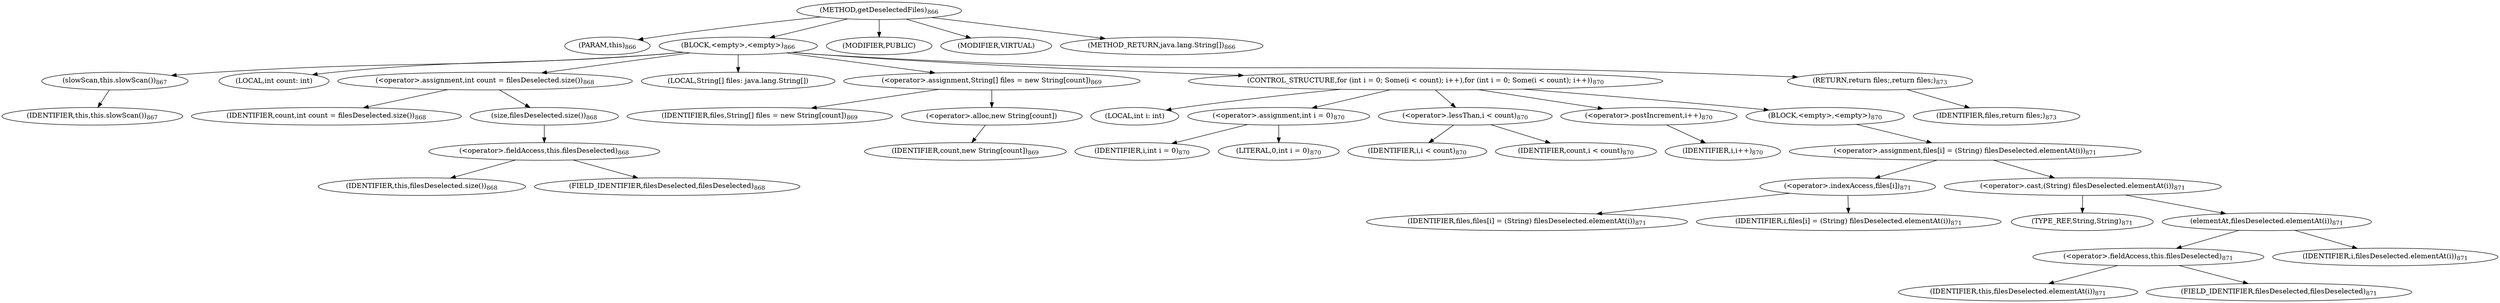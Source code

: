 digraph "getDeselectedFiles" {  
"1474" [label = <(METHOD,getDeselectedFiles)<SUB>866</SUB>> ]
"57" [label = <(PARAM,this)<SUB>866</SUB>> ]
"1475" [label = <(BLOCK,&lt;empty&gt;,&lt;empty&gt;)<SUB>866</SUB>> ]
"1476" [label = <(slowScan,this.slowScan())<SUB>867</SUB>> ]
"56" [label = <(IDENTIFIER,this,this.slowScan())<SUB>867</SUB>> ]
"1477" [label = <(LOCAL,int count: int)> ]
"1478" [label = <(&lt;operator&gt;.assignment,int count = filesDeselected.size())<SUB>868</SUB>> ]
"1479" [label = <(IDENTIFIER,count,int count = filesDeselected.size())<SUB>868</SUB>> ]
"1480" [label = <(size,filesDeselected.size())<SUB>868</SUB>> ]
"1481" [label = <(&lt;operator&gt;.fieldAccess,this.filesDeselected)<SUB>868</SUB>> ]
"1482" [label = <(IDENTIFIER,this,filesDeselected.size())<SUB>868</SUB>> ]
"1483" [label = <(FIELD_IDENTIFIER,filesDeselected,filesDeselected)<SUB>868</SUB>> ]
"1484" [label = <(LOCAL,String[] files: java.lang.String[])> ]
"1485" [label = <(&lt;operator&gt;.assignment,String[] files = new String[count])<SUB>869</SUB>> ]
"1486" [label = <(IDENTIFIER,files,String[] files = new String[count])<SUB>869</SUB>> ]
"1487" [label = <(&lt;operator&gt;.alloc,new String[count])> ]
"1488" [label = <(IDENTIFIER,count,new String[count])<SUB>869</SUB>> ]
"1489" [label = <(CONTROL_STRUCTURE,for (int i = 0; Some(i &lt; count); i++),for (int i = 0; Some(i &lt; count); i++))<SUB>870</SUB>> ]
"1490" [label = <(LOCAL,int i: int)> ]
"1491" [label = <(&lt;operator&gt;.assignment,int i = 0)<SUB>870</SUB>> ]
"1492" [label = <(IDENTIFIER,i,int i = 0)<SUB>870</SUB>> ]
"1493" [label = <(LITERAL,0,int i = 0)<SUB>870</SUB>> ]
"1494" [label = <(&lt;operator&gt;.lessThan,i &lt; count)<SUB>870</SUB>> ]
"1495" [label = <(IDENTIFIER,i,i &lt; count)<SUB>870</SUB>> ]
"1496" [label = <(IDENTIFIER,count,i &lt; count)<SUB>870</SUB>> ]
"1497" [label = <(&lt;operator&gt;.postIncrement,i++)<SUB>870</SUB>> ]
"1498" [label = <(IDENTIFIER,i,i++)<SUB>870</SUB>> ]
"1499" [label = <(BLOCK,&lt;empty&gt;,&lt;empty&gt;)<SUB>870</SUB>> ]
"1500" [label = <(&lt;operator&gt;.assignment,files[i] = (String) filesDeselected.elementAt(i))<SUB>871</SUB>> ]
"1501" [label = <(&lt;operator&gt;.indexAccess,files[i])<SUB>871</SUB>> ]
"1502" [label = <(IDENTIFIER,files,files[i] = (String) filesDeselected.elementAt(i))<SUB>871</SUB>> ]
"1503" [label = <(IDENTIFIER,i,files[i] = (String) filesDeselected.elementAt(i))<SUB>871</SUB>> ]
"1504" [label = <(&lt;operator&gt;.cast,(String) filesDeselected.elementAt(i))<SUB>871</SUB>> ]
"1505" [label = <(TYPE_REF,String,String)<SUB>871</SUB>> ]
"1506" [label = <(elementAt,filesDeselected.elementAt(i))<SUB>871</SUB>> ]
"1507" [label = <(&lt;operator&gt;.fieldAccess,this.filesDeselected)<SUB>871</SUB>> ]
"1508" [label = <(IDENTIFIER,this,filesDeselected.elementAt(i))<SUB>871</SUB>> ]
"1509" [label = <(FIELD_IDENTIFIER,filesDeselected,filesDeselected)<SUB>871</SUB>> ]
"1510" [label = <(IDENTIFIER,i,filesDeselected.elementAt(i))<SUB>871</SUB>> ]
"1511" [label = <(RETURN,return files;,return files;)<SUB>873</SUB>> ]
"1512" [label = <(IDENTIFIER,files,return files;)<SUB>873</SUB>> ]
"1513" [label = <(MODIFIER,PUBLIC)> ]
"1514" [label = <(MODIFIER,VIRTUAL)> ]
"1515" [label = <(METHOD_RETURN,java.lang.String[])<SUB>866</SUB>> ]
  "1474" -> "57" 
  "1474" -> "1475" 
  "1474" -> "1513" 
  "1474" -> "1514" 
  "1474" -> "1515" 
  "1475" -> "1476" 
  "1475" -> "1477" 
  "1475" -> "1478" 
  "1475" -> "1484" 
  "1475" -> "1485" 
  "1475" -> "1489" 
  "1475" -> "1511" 
  "1476" -> "56" 
  "1478" -> "1479" 
  "1478" -> "1480" 
  "1480" -> "1481" 
  "1481" -> "1482" 
  "1481" -> "1483" 
  "1485" -> "1486" 
  "1485" -> "1487" 
  "1487" -> "1488" 
  "1489" -> "1490" 
  "1489" -> "1491" 
  "1489" -> "1494" 
  "1489" -> "1497" 
  "1489" -> "1499" 
  "1491" -> "1492" 
  "1491" -> "1493" 
  "1494" -> "1495" 
  "1494" -> "1496" 
  "1497" -> "1498" 
  "1499" -> "1500" 
  "1500" -> "1501" 
  "1500" -> "1504" 
  "1501" -> "1502" 
  "1501" -> "1503" 
  "1504" -> "1505" 
  "1504" -> "1506" 
  "1506" -> "1507" 
  "1506" -> "1510" 
  "1507" -> "1508" 
  "1507" -> "1509" 
  "1511" -> "1512" 
}
